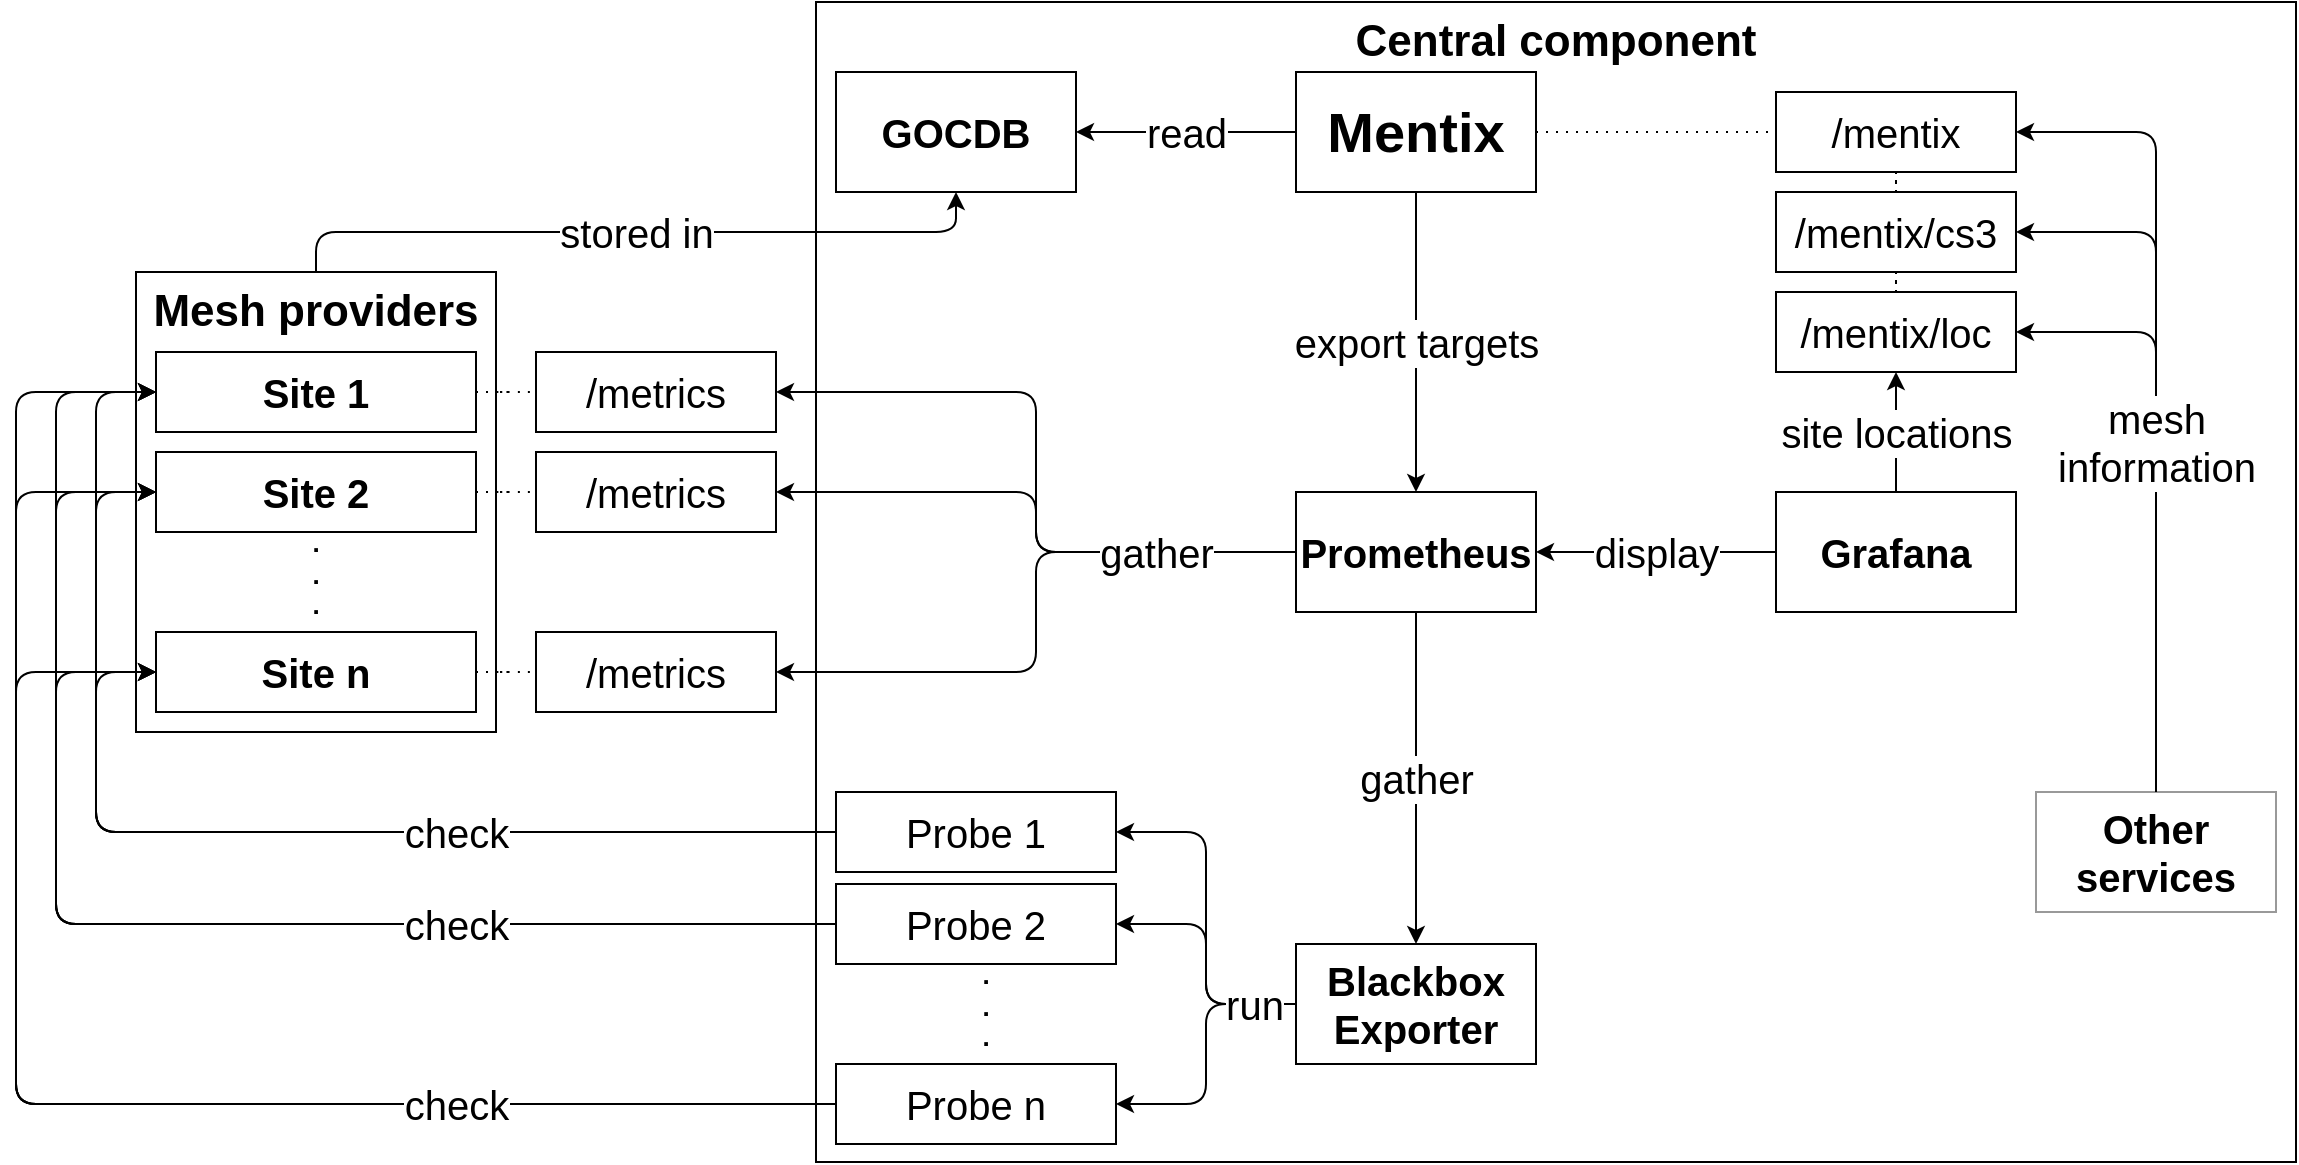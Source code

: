 <mxfile version="13.7.3" type="device"><diagram id="0GqbnY_jgEL8ghso0hZR" name="Page-1"><mxGraphModel dx="1422" dy="816" grid="1" gridSize="10" guides="1" tooltips="1" connect="1" arrows="1" fold="1" page="1" pageScale="1" pageWidth="1169" pageHeight="827" math="0" shadow="0"><root><mxCell id="0"/><mxCell id="1" parent="0"/><mxCell id="9auX-GpfJVeED8puNMvx-1" value="Mesh providers" style="whiteSpace=wrap;html=1;fontStyle=1;horizontal=1;verticalAlign=top;fontSize=22;" parent="1" vertex="1"><mxGeometry x="80" y="175" width="180" height="230" as="geometry"/></mxCell><mxCell id="9auX-GpfJVeED8puNMvx-13" style="edgeStyle=orthogonalEdgeStyle;curved=0;sketch=0;orthogonalLoop=1;jettySize=auto;html=1;fontSize=20;dashed=1;dashPattern=1 4;endArrow=none;endFill=0;" parent="1" source="9auX-GpfJVeED8puNMvx-2" target="9auX-GpfJVeED8puNMvx-12" edge="1"><mxGeometry relative="1" as="geometry"/></mxCell><mxCell id="9auX-GpfJVeED8puNMvx-2" value="Site 1" style="whiteSpace=wrap;html=1;sketch=0;fontSize=20;fontStyle=1;" parent="1" vertex="1"><mxGeometry x="90" y="215" width="160" height="40" as="geometry"/></mxCell><mxCell id="9auX-GpfJVeED8puNMvx-15" style="edgeStyle=orthogonalEdgeStyle;curved=0;sketch=0;orthogonalLoop=1;jettySize=auto;html=1;dashed=1;dashPattern=1 4;endArrow=none;endFill=0;fontSize=20;" parent="1" source="9auX-GpfJVeED8puNMvx-3" target="9auX-GpfJVeED8puNMvx-14" edge="1"><mxGeometry relative="1" as="geometry"/></mxCell><mxCell id="9auX-GpfJVeED8puNMvx-3" value="Site 2" style="whiteSpace=wrap;html=1;sketch=0;fontSize=20;fontStyle=1;" parent="1" vertex="1"><mxGeometry x="90" y="265" width="160" height="40" as="geometry"/></mxCell><mxCell id="9auX-GpfJVeED8puNMvx-17" style="edgeStyle=orthogonalEdgeStyle;curved=0;sketch=0;orthogonalLoop=1;jettySize=auto;html=1;dashed=1;dashPattern=1 4;endArrow=none;endFill=0;fontSize=20;" parent="1" source="9auX-GpfJVeED8puNMvx-4" target="9auX-GpfJVeED8puNMvx-16" edge="1"><mxGeometry relative="1" as="geometry"/></mxCell><mxCell id="9auX-GpfJVeED8puNMvx-4" value="Site n" style="whiteSpace=wrap;html=1;sketch=0;fontSize=20;fontStyle=1;" parent="1" vertex="1"><mxGeometry x="90" y="355" width="160" height="40" as="geometry"/></mxCell><mxCell id="9auX-GpfJVeED8puNMvx-5" value=".&lt;br style=&quot;font-size: 13px;&quot;&gt;.&lt;br style=&quot;font-size: 13px;&quot;&gt;." style="text;html=1;strokeColor=none;fillColor=none;align=center;verticalAlign=middle;whiteSpace=wrap;sketch=0;fontStyle=1;fontSize=13;" parent="1" vertex="1"><mxGeometry x="140" y="306" width="60" height="40" as="geometry"/></mxCell><mxCell id="9auX-GpfJVeED8puNMvx-8" value="Central component" style="whiteSpace=wrap;html=1;sketch=0;fontSize=22;verticalAlign=top;fontStyle=1;" parent="1" vertex="1"><mxGeometry x="420" y="40" width="740" height="580" as="geometry"/></mxCell><mxCell id="9auX-GpfJVeED8puNMvx-9" value="GOCDB" style="whiteSpace=wrap;html=1;sketch=0;fontSize=20;fontStyle=1;" parent="1" vertex="1"><mxGeometry x="430" y="75" width="120" height="60" as="geometry"/></mxCell><mxCell id="9auX-GpfJVeED8puNMvx-11" value="stored in" style="edgeStyle=orthogonalEdgeStyle;curved=0;sketch=0;orthogonalLoop=1;jettySize=auto;html=1;fontSize=20;exitX=0.5;exitY=0;exitDx=0;exitDy=0;" parent="1" source="9auX-GpfJVeED8puNMvx-1" target="9auX-GpfJVeED8puNMvx-9" edge="1"><mxGeometry relative="1" as="geometry"/></mxCell><mxCell id="9auX-GpfJVeED8puNMvx-12" value="/metrics" style="whiteSpace=wrap;html=1;sketch=0;fontSize=20;" parent="1" vertex="1"><mxGeometry x="280" y="215" width="120" height="40" as="geometry"/></mxCell><mxCell id="9auX-GpfJVeED8puNMvx-14" value="/metrics" style="whiteSpace=wrap;html=1;sketch=0;fontSize=20;" parent="1" vertex="1"><mxGeometry x="280" y="265" width="120" height="40" as="geometry"/></mxCell><mxCell id="9auX-GpfJVeED8puNMvx-16" value="/metrics" style="whiteSpace=wrap;html=1;sketch=0;fontSize=20;" parent="1" vertex="1"><mxGeometry x="280" y="355" width="120" height="40" as="geometry"/></mxCell><mxCell id="9auX-GpfJVeED8puNMvx-19" value="read" style="edgeStyle=orthogonalEdgeStyle;curved=0;sketch=0;orthogonalLoop=1;jettySize=auto;html=1;endArrow=classic;fontSize=20;" parent="1" source="9auX-GpfJVeED8puNMvx-18" target="9auX-GpfJVeED8puNMvx-9" edge="1"><mxGeometry relative="1" as="geometry"/></mxCell><mxCell id="9auX-GpfJVeED8puNMvx-23" style="edgeStyle=orthogonalEdgeStyle;curved=0;sketch=0;orthogonalLoop=1;jettySize=auto;html=1;dashed=1;dashPattern=1 4;endArrow=none;endFill=0;fontSize=20;" parent="1" source="9auX-GpfJVeED8puNMvx-18" target="9auX-GpfJVeED8puNMvx-20" edge="1"><mxGeometry relative="1" as="geometry"/></mxCell><mxCell id="9auX-GpfJVeED8puNMvx-28" value="export targets" style="edgeStyle=orthogonalEdgeStyle;curved=0;sketch=0;orthogonalLoop=1;jettySize=auto;html=1;endArrow=classic;fontSize=20;" parent="1" source="9auX-GpfJVeED8puNMvx-18" target="9auX-GpfJVeED8puNMvx-26" edge="1"><mxGeometry relative="1" as="geometry"/></mxCell><mxCell id="9auX-GpfJVeED8puNMvx-18" value="Mentix" style="whiteSpace=wrap;html=1;sketch=0;fontSize=28;fontStyle=1;" parent="1" vertex="1"><mxGeometry x="660" y="75" width="120" height="60" as="geometry"/></mxCell><mxCell id="9auX-GpfJVeED8puNMvx-24" style="edgeStyle=orthogonalEdgeStyle;curved=0;sketch=0;orthogonalLoop=1;jettySize=auto;html=1;dashed=1;dashPattern=1 4;endArrow=none;endFill=0;fontSize=20;" parent="1" source="9auX-GpfJVeED8puNMvx-20" target="9auX-GpfJVeED8puNMvx-21" edge="1"><mxGeometry relative="1" as="geometry"/></mxCell><mxCell id="9auX-GpfJVeED8puNMvx-20" value="/mentix" style="whiteSpace=wrap;html=1;sketch=0;fontSize=20;" parent="1" vertex="1"><mxGeometry x="900" y="85" width="120" height="40" as="geometry"/></mxCell><mxCell id="9auX-GpfJVeED8puNMvx-25" style="edgeStyle=orthogonalEdgeStyle;curved=0;sketch=0;orthogonalLoop=1;jettySize=auto;html=1;dashed=1;dashPattern=1 4;endArrow=none;endFill=0;fontSize=20;" parent="1" source="9auX-GpfJVeED8puNMvx-21" target="9auX-GpfJVeED8puNMvx-22" edge="1"><mxGeometry relative="1" as="geometry"/></mxCell><mxCell id="9auX-GpfJVeED8puNMvx-21" value="/mentix/cs3" style="whiteSpace=wrap;html=1;sketch=0;fontSize=20;" parent="1" vertex="1"><mxGeometry x="900" y="135" width="120" height="40" as="geometry"/></mxCell><mxCell id="9auX-GpfJVeED8puNMvx-22" value="&lt;span style=&quot;font-size: 20px;&quot;&gt;/mentix/loc&lt;br style=&quot;font-size: 20px;&quot;&gt;&lt;/span&gt;" style="whiteSpace=wrap;html=1;sketch=0;fontSize=20;fontStyle=0;" parent="1" vertex="1"><mxGeometry x="900" y="185" width="120" height="40" as="geometry"/></mxCell><mxCell id="9auX-GpfJVeED8puNMvx-40" style="edgeStyle=orthogonalEdgeStyle;curved=0;sketch=0;orthogonalLoop=1;jettySize=auto;html=1;entryX=1;entryY=0.5;entryDx=0;entryDy=0;fontSize=20;" parent="1" source="9auX-GpfJVeED8puNMvx-26" target="9auX-GpfJVeED8puNMvx-12" edge="1"><mxGeometry relative="1" as="geometry"/></mxCell><mxCell id="9auX-GpfJVeED8puNMvx-41" style="edgeStyle=orthogonalEdgeStyle;curved=0;sketch=0;orthogonalLoop=1;jettySize=auto;html=1;entryX=1;entryY=0.5;entryDx=0;entryDy=0;fontSize=20;" parent="1" source="9auX-GpfJVeED8puNMvx-26" target="9auX-GpfJVeED8puNMvx-14" edge="1"><mxGeometry relative="1" as="geometry"/></mxCell><mxCell id="9auX-GpfJVeED8puNMvx-42" value="gather" style="edgeStyle=orthogonalEdgeStyle;curved=0;sketch=0;orthogonalLoop=1;jettySize=auto;html=1;entryX=1;entryY=0.5;entryDx=0;entryDy=0;fontSize=20;" parent="1" source="9auX-GpfJVeED8puNMvx-26" target="9auX-GpfJVeED8puNMvx-16" edge="1"><mxGeometry x="-0.562" relative="1" as="geometry"><mxPoint as="offset"/></mxGeometry></mxCell><mxCell id="1ePHsnJuoTyaxkFrne7--3" value="gather" style="edgeStyle=orthogonalEdgeStyle;curved=0;sketch=0;orthogonalLoop=1;jettySize=auto;html=1;fontSize=20;" edge="1" parent="1" source="9auX-GpfJVeED8puNMvx-26" target="1ePHsnJuoTyaxkFrne7--1"><mxGeometry relative="1" as="geometry"/></mxCell><mxCell id="9auX-GpfJVeED8puNMvx-26" value="Prometheus" style="whiteSpace=wrap;html=1;sketch=0;fontSize=20;fontStyle=1;" parent="1" vertex="1"><mxGeometry x="660" y="285" width="120" height="60" as="geometry"/></mxCell><mxCell id="9auX-GpfJVeED8puNMvx-34" value="display" style="edgeStyle=orthogonalEdgeStyle;curved=0;sketch=0;orthogonalLoop=1;jettySize=auto;html=1;fontSize=20;" parent="1" source="9auX-GpfJVeED8puNMvx-32" target="9auX-GpfJVeED8puNMvx-26" edge="1"><mxGeometry relative="1" as="geometry"/></mxCell><mxCell id="TegYk5KuE8q3PdGcmTye-1" value="site locations" style="edgeStyle=orthogonalEdgeStyle;curved=0;sketch=0;orthogonalLoop=1;jettySize=auto;html=1;fontSize=20;" parent="1" source="9auX-GpfJVeED8puNMvx-32" target="9auX-GpfJVeED8puNMvx-22" edge="1"><mxGeometry relative="1" as="geometry"/></mxCell><mxCell id="9auX-GpfJVeED8puNMvx-32" value="Grafana" style="whiteSpace=wrap;html=1;sketch=0;fontSize=20;fontStyle=1;" parent="1" vertex="1"><mxGeometry x="900" y="285" width="120" height="60" as="geometry"/></mxCell><mxCell id="9auX-GpfJVeED8puNMvx-45" style="edgeStyle=orthogonalEdgeStyle;curved=0;sketch=0;orthogonalLoop=1;jettySize=auto;html=1;entryX=1;entryY=0.5;entryDx=0;entryDy=0;fontSize=20;" parent="1" source="9auX-GpfJVeED8puNMvx-38" target="9auX-GpfJVeED8puNMvx-22" edge="1"><mxGeometry relative="1" as="geometry"><Array as="points"><mxPoint x="1090" y="205"/></Array></mxGeometry></mxCell><mxCell id="9auX-GpfJVeED8puNMvx-46" style="edgeStyle=orthogonalEdgeStyle;curved=0;sketch=0;orthogonalLoop=1;jettySize=auto;html=1;entryX=1;entryY=0.5;entryDx=0;entryDy=0;fontSize=20;" parent="1" source="9auX-GpfJVeED8puNMvx-38" target="9auX-GpfJVeED8puNMvx-20" edge="1"><mxGeometry relative="1" as="geometry"><Array as="points"><mxPoint x="1090" y="105"/></Array></mxGeometry></mxCell><mxCell id="9auX-GpfJVeED8puNMvx-38" value="Other services" style="whiteSpace=wrap;html=1;sketch=0;fontSize=20;fontStyle=1;opacity=40;glass=0;shadow=0;" parent="1" vertex="1"><mxGeometry x="1030" y="435" width="120" height="60" as="geometry"/></mxCell><mxCell id="9auX-GpfJVeED8puNMvx-39" value="mesh&lt;br&gt;information" style="edgeStyle=orthogonalEdgeStyle;curved=0;sketch=0;orthogonalLoop=1;jettySize=auto;html=1;fontSize=20;" parent="1" source="9auX-GpfJVeED8puNMvx-38" target="9auX-GpfJVeED8puNMvx-21" edge="1"><mxGeometry relative="1" as="geometry"><Array as="points"><mxPoint x="1090" y="155"/></Array></mxGeometry></mxCell><mxCell id="1ePHsnJuoTyaxkFrne7--10" style="edgeStyle=orthogonalEdgeStyle;curved=0;sketch=0;orthogonalLoop=1;jettySize=auto;html=1;fontSize=20;" edge="1" parent="1" source="1ePHsnJuoTyaxkFrne7--1" target="1ePHsnJuoTyaxkFrne7--6"><mxGeometry relative="1" as="geometry"/></mxCell><mxCell id="1ePHsnJuoTyaxkFrne7--11" style="edgeStyle=orthogonalEdgeStyle;curved=0;sketch=0;orthogonalLoop=1;jettySize=auto;html=1;entryX=1;entryY=0.5;entryDx=0;entryDy=0;fontSize=20;" edge="1" parent="1" source="1ePHsnJuoTyaxkFrne7--1" target="1ePHsnJuoTyaxkFrne7--4"><mxGeometry relative="1" as="geometry"/></mxCell><mxCell id="1ePHsnJuoTyaxkFrne7--1" value="Blackbox&lt;br&gt;Exporter" style="whiteSpace=wrap;html=1;sketch=0;fontSize=20;fontStyle=1;" vertex="1" parent="1"><mxGeometry x="660" y="511" width="120" height="60" as="geometry"/></mxCell><mxCell id="1ePHsnJuoTyaxkFrne7--12" style="edgeStyle=orthogonalEdgeStyle;curved=0;sketch=0;orthogonalLoop=1;jettySize=auto;html=1;fontSize=20;" edge="1" parent="1" source="1ePHsnJuoTyaxkFrne7--4" target="9auX-GpfJVeED8puNMvx-2"><mxGeometry relative="1" as="geometry"><Array as="points"><mxPoint x="60" y="455"/><mxPoint x="60" y="235"/></Array></mxGeometry></mxCell><mxCell id="1ePHsnJuoTyaxkFrne7--13" style="edgeStyle=orthogonalEdgeStyle;curved=0;sketch=0;orthogonalLoop=1;jettySize=auto;html=1;entryX=0;entryY=0.5;entryDx=0;entryDy=0;fontSize=20;" edge="1" parent="1" source="1ePHsnJuoTyaxkFrne7--4" target="9auX-GpfJVeED8puNMvx-3"><mxGeometry relative="1" as="geometry"><Array as="points"><mxPoint x="60" y="455"/><mxPoint x="60" y="285"/></Array></mxGeometry></mxCell><mxCell id="1ePHsnJuoTyaxkFrne7--14" value="check" style="edgeStyle=orthogonalEdgeStyle;curved=0;sketch=0;orthogonalLoop=1;jettySize=auto;html=1;entryX=0;entryY=0.5;entryDx=0;entryDy=0;fontSize=20;" edge="1" parent="1" source="1ePHsnJuoTyaxkFrne7--4" target="9auX-GpfJVeED8puNMvx-4"><mxGeometry x="-0.208" relative="1" as="geometry"><Array as="points"><mxPoint x="60" y="455"/><mxPoint x="60" y="375"/></Array><mxPoint as="offset"/></mxGeometry></mxCell><mxCell id="1ePHsnJuoTyaxkFrne7--4" value="Probe 1" style="whiteSpace=wrap;html=1;sketch=0;fontSize=20;" vertex="1" parent="1"><mxGeometry x="430" y="435" width="140" height="40" as="geometry"/></mxCell><mxCell id="1ePHsnJuoTyaxkFrne7--15" style="edgeStyle=orthogonalEdgeStyle;curved=0;sketch=0;orthogonalLoop=1;jettySize=auto;html=1;entryX=0;entryY=0.5;entryDx=0;entryDy=0;fontSize=20;" edge="1" parent="1" source="1ePHsnJuoTyaxkFrne7--6" target="9auX-GpfJVeED8puNMvx-2"><mxGeometry relative="1" as="geometry"><Array as="points"><mxPoint x="40" y="501"/><mxPoint x="40" y="235"/></Array></mxGeometry></mxCell><mxCell id="1ePHsnJuoTyaxkFrne7--16" style="edgeStyle=orthogonalEdgeStyle;curved=0;sketch=0;orthogonalLoop=1;jettySize=auto;html=1;entryX=0;entryY=0.5;entryDx=0;entryDy=0;fontSize=20;" edge="1" parent="1" source="1ePHsnJuoTyaxkFrne7--6" target="9auX-GpfJVeED8puNMvx-3"><mxGeometry relative="1" as="geometry"><Array as="points"><mxPoint x="40" y="501"/><mxPoint x="40" y="285"/></Array></mxGeometry></mxCell><mxCell id="1ePHsnJuoTyaxkFrne7--17" value="check" style="edgeStyle=orthogonalEdgeStyle;curved=0;sketch=0;orthogonalLoop=1;jettySize=auto;html=1;entryX=0;entryY=0.5;entryDx=0;entryDy=0;fontSize=20;" edge="1" parent="1" source="1ePHsnJuoTyaxkFrne7--6" target="9auX-GpfJVeED8puNMvx-4"><mxGeometry x="-0.329" relative="1" as="geometry"><Array as="points"><mxPoint x="40" y="501"/><mxPoint x="40" y="375"/></Array><mxPoint as="offset"/></mxGeometry></mxCell><mxCell id="1ePHsnJuoTyaxkFrne7--6" value="Probe 2" style="whiteSpace=wrap;html=1;sketch=0;fontSize=20;" vertex="1" parent="1"><mxGeometry x="430" y="481" width="140" height="40" as="geometry"/></mxCell><mxCell id="1ePHsnJuoTyaxkFrne7--18" style="edgeStyle=orthogonalEdgeStyle;curved=0;sketch=0;orthogonalLoop=1;jettySize=auto;html=1;entryX=0;entryY=0.5;entryDx=0;entryDy=0;fontSize=20;" edge="1" parent="1" source="1ePHsnJuoTyaxkFrne7--7" target="9auX-GpfJVeED8puNMvx-2"><mxGeometry relative="1" as="geometry"><Array as="points"><mxPoint x="20" y="591"/><mxPoint x="20" y="235"/></Array></mxGeometry></mxCell><mxCell id="1ePHsnJuoTyaxkFrne7--19" style="edgeStyle=orthogonalEdgeStyle;curved=0;sketch=0;orthogonalLoop=1;jettySize=auto;html=1;entryX=0;entryY=0.5;entryDx=0;entryDy=0;fontSize=20;" edge="1" parent="1" source="1ePHsnJuoTyaxkFrne7--7" target="9auX-GpfJVeED8puNMvx-3"><mxGeometry relative="1" as="geometry"><Array as="points"><mxPoint x="20" y="591"/><mxPoint x="20" y="285"/></Array></mxGeometry></mxCell><mxCell id="1ePHsnJuoTyaxkFrne7--20" value="check" style="edgeStyle=orthogonalEdgeStyle;curved=0;sketch=0;orthogonalLoop=1;jettySize=auto;html=1;entryX=0;entryY=0.5;entryDx=0;entryDy=0;fontSize=20;" edge="1" parent="1" source="1ePHsnJuoTyaxkFrne7--7" target="9auX-GpfJVeED8puNMvx-4"><mxGeometry x="-0.454" relative="1" as="geometry"><Array as="points"><mxPoint x="20" y="591"/><mxPoint x="20" y="375"/></Array><mxPoint as="offset"/></mxGeometry></mxCell><mxCell id="1ePHsnJuoTyaxkFrne7--7" value="Probe n" style="whiteSpace=wrap;html=1;sketch=0;fontSize=20;" vertex="1" parent="1"><mxGeometry x="430" y="571" width="140" height="40" as="geometry"/></mxCell><mxCell id="1ePHsnJuoTyaxkFrne7--8" value=".&lt;br style=&quot;font-size: 13px;&quot;&gt;.&lt;br style=&quot;font-size: 13px;&quot;&gt;." style="text;html=1;strokeColor=none;fillColor=none;align=center;verticalAlign=middle;whiteSpace=wrap;sketch=0;fontStyle=1;fontSize=13;" vertex="1" parent="1"><mxGeometry x="475" y="522" width="60" height="40" as="geometry"/></mxCell><mxCell id="1ePHsnJuoTyaxkFrne7--9" value="run" style="edgeStyle=orthogonalEdgeStyle;curved=0;sketch=0;orthogonalLoop=1;jettySize=auto;html=1;fontSize=20;" edge="1" parent="1" source="1ePHsnJuoTyaxkFrne7--1" target="1ePHsnJuoTyaxkFrne7--7"><mxGeometry x="-0.692" relative="1" as="geometry"><mxPoint as="offset"/></mxGeometry></mxCell></root></mxGraphModel></diagram></mxfile>